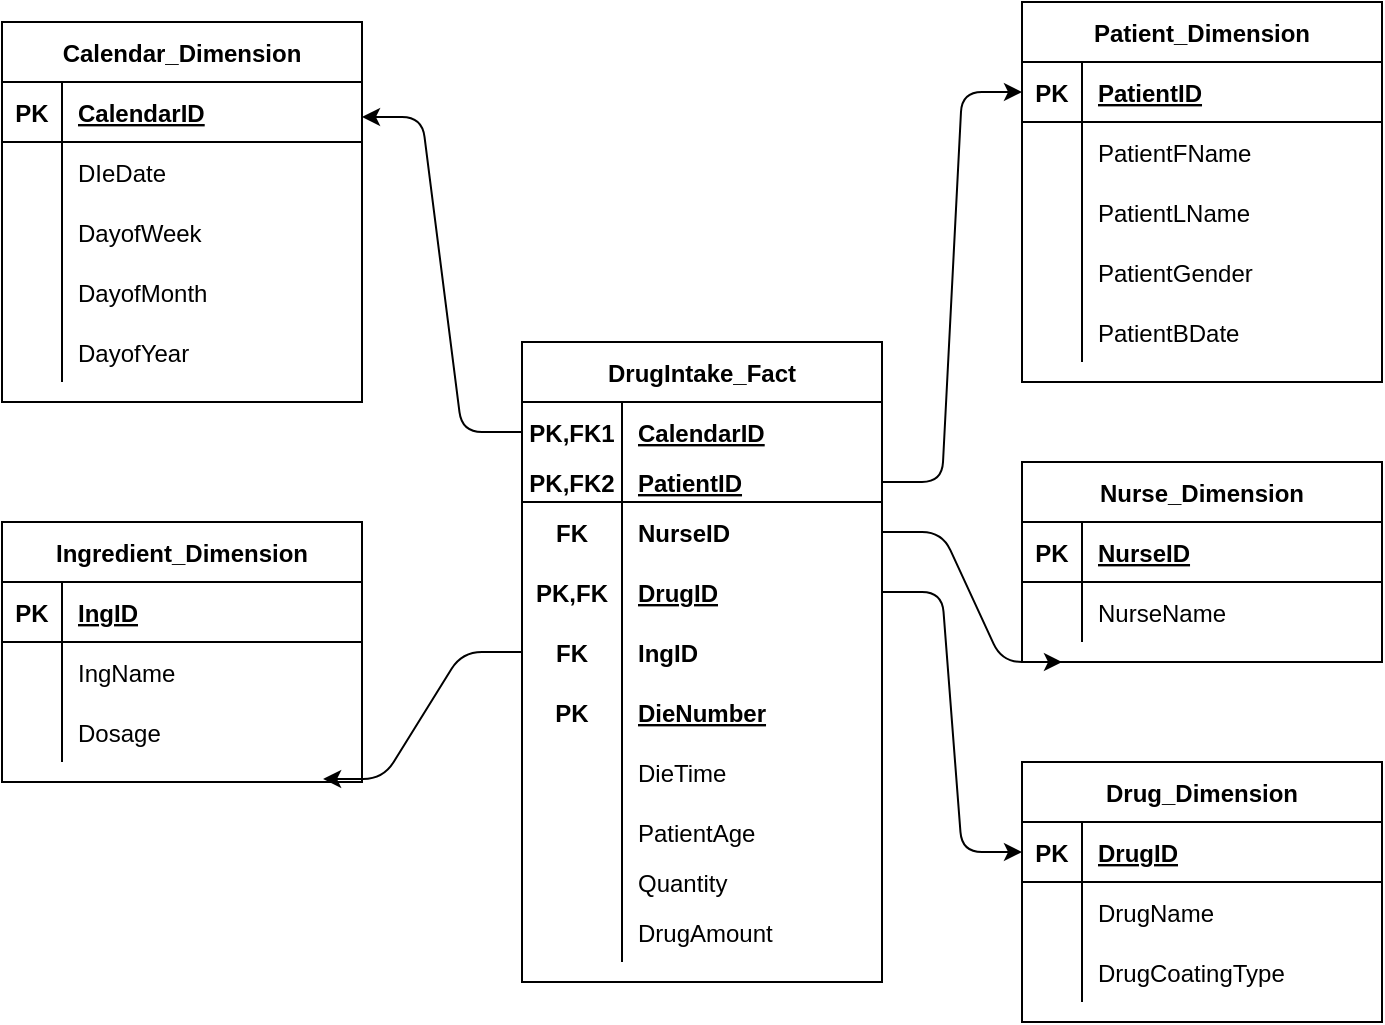 <mxfile version="13.9.8" type="github">
  <diagram id="R2lEEEUBdFMjLlhIrx00" name="Page-1">
    <mxGraphModel dx="782" dy="380" grid="1" gridSize="10" guides="1" tooltips="1" connect="1" arrows="1" fold="1" page="1" pageScale="1" pageWidth="850" pageHeight="1100" math="0" shadow="0" extFonts="Permanent Marker^https://fonts.googleapis.com/css?family=Permanent+Marker">
      <root>
        <mxCell id="0" />
        <mxCell id="1" parent="0" />
        <mxCell id="APkJGl1ul3EBngyCiWOz-1" value="DrugIntake_Fact" style="shape=table;startSize=30;container=1;collapsible=1;childLayout=tableLayout;fixedRows=1;rowLines=0;fontStyle=1;align=center;resizeLast=1;" vertex="1" parent="1">
          <mxGeometry x="310" y="180" width="180" height="320" as="geometry" />
        </mxCell>
        <mxCell id="APkJGl1ul3EBngyCiWOz-2" value="" style="shape=partialRectangle;collapsible=0;dropTarget=0;pointerEvents=0;fillColor=none;top=0;left=0;bottom=0;right=0;points=[[0,0.5],[1,0.5]];portConstraint=eastwest;" vertex="1" parent="APkJGl1ul3EBngyCiWOz-1">
          <mxGeometry y="30" width="180" height="30" as="geometry" />
        </mxCell>
        <mxCell id="APkJGl1ul3EBngyCiWOz-3" value="PK,FK1" style="shape=partialRectangle;connectable=0;fillColor=none;top=0;left=0;bottom=0;right=0;fontStyle=1;overflow=hidden;" vertex="1" parent="APkJGl1ul3EBngyCiWOz-2">
          <mxGeometry width="50" height="30" as="geometry" />
        </mxCell>
        <mxCell id="APkJGl1ul3EBngyCiWOz-4" value="CalendarID" style="shape=partialRectangle;connectable=0;fillColor=none;top=0;left=0;bottom=0;right=0;align=left;spacingLeft=6;fontStyle=5;overflow=hidden;" vertex="1" parent="APkJGl1ul3EBngyCiWOz-2">
          <mxGeometry x="50" width="130" height="30" as="geometry" />
        </mxCell>
        <mxCell id="APkJGl1ul3EBngyCiWOz-5" value="" style="shape=partialRectangle;collapsible=0;dropTarget=0;pointerEvents=0;fillColor=none;top=0;left=0;bottom=1;right=0;points=[[0,0.5],[1,0.5]];portConstraint=eastwest;" vertex="1" parent="APkJGl1ul3EBngyCiWOz-1">
          <mxGeometry y="60" width="180" height="20" as="geometry" />
        </mxCell>
        <mxCell id="APkJGl1ul3EBngyCiWOz-6" value="PK,FK2" style="shape=partialRectangle;connectable=0;fillColor=none;top=0;left=0;bottom=0;right=0;fontStyle=1;overflow=hidden;" vertex="1" parent="APkJGl1ul3EBngyCiWOz-5">
          <mxGeometry width="50" height="20" as="geometry" />
        </mxCell>
        <mxCell id="APkJGl1ul3EBngyCiWOz-7" value="PatientID" style="shape=partialRectangle;connectable=0;fillColor=none;top=0;left=0;bottom=0;right=0;align=left;spacingLeft=6;fontStyle=5;overflow=hidden;" vertex="1" parent="APkJGl1ul3EBngyCiWOz-5">
          <mxGeometry x="50" width="130" height="20" as="geometry" />
        </mxCell>
        <mxCell id="APkJGl1ul3EBngyCiWOz-14" value="" style="shape=partialRectangle;collapsible=0;dropTarget=0;pointerEvents=0;fillColor=none;top=0;left=0;bottom=0;right=0;points=[[0,0.5],[1,0.5]];portConstraint=eastwest;" vertex="1" parent="APkJGl1ul3EBngyCiWOz-1">
          <mxGeometry y="80" width="180" height="30" as="geometry" />
        </mxCell>
        <mxCell id="APkJGl1ul3EBngyCiWOz-15" value="FK" style="shape=partialRectangle;connectable=0;fillColor=none;top=0;left=0;bottom=0;right=0;fontStyle=1;overflow=hidden;" vertex="1" parent="APkJGl1ul3EBngyCiWOz-14">
          <mxGeometry width="50" height="30" as="geometry" />
        </mxCell>
        <mxCell id="APkJGl1ul3EBngyCiWOz-16" value="NurseID" style="shape=partialRectangle;connectable=0;fillColor=none;top=0;left=0;bottom=0;right=0;align=left;spacingLeft=6;fontStyle=1;overflow=hidden;" vertex="1" parent="APkJGl1ul3EBngyCiWOz-14">
          <mxGeometry x="50" width="130" height="30" as="geometry" />
        </mxCell>
        <mxCell id="APkJGl1ul3EBngyCiWOz-21" value="" style="shape=partialRectangle;collapsible=0;dropTarget=0;pointerEvents=0;fillColor=none;top=0;left=0;bottom=0;right=0;points=[[0,0.5],[1,0.5]];portConstraint=eastwest;" vertex="1" parent="APkJGl1ul3EBngyCiWOz-1">
          <mxGeometry y="110" width="180" height="30" as="geometry" />
        </mxCell>
        <mxCell id="APkJGl1ul3EBngyCiWOz-22" value="PK,FK" style="shape=partialRectangle;connectable=0;fillColor=none;top=0;left=0;bottom=0;right=0;fontStyle=1;overflow=hidden;" vertex="1" parent="APkJGl1ul3EBngyCiWOz-21">
          <mxGeometry width="50" height="30" as="geometry" />
        </mxCell>
        <mxCell id="APkJGl1ul3EBngyCiWOz-23" value="DrugID" style="shape=partialRectangle;connectable=0;fillColor=none;top=0;left=0;bottom=0;right=0;align=left;spacingLeft=6;fontStyle=5;overflow=hidden;" vertex="1" parent="APkJGl1ul3EBngyCiWOz-21">
          <mxGeometry x="50" width="130" height="30" as="geometry" />
        </mxCell>
        <mxCell id="APkJGl1ul3EBngyCiWOz-24" value="" style="shape=partialRectangle;collapsible=0;dropTarget=0;pointerEvents=0;fillColor=none;top=0;left=0;bottom=0;right=0;points=[[0,0.5],[1,0.5]];portConstraint=eastwest;" vertex="1" parent="APkJGl1ul3EBngyCiWOz-1">
          <mxGeometry y="140" width="180" height="30" as="geometry" />
        </mxCell>
        <mxCell id="APkJGl1ul3EBngyCiWOz-25" value="FK" style="shape=partialRectangle;connectable=0;fillColor=none;top=0;left=0;bottom=0;right=0;fontStyle=1;overflow=hidden;" vertex="1" parent="APkJGl1ul3EBngyCiWOz-24">
          <mxGeometry width="50" height="30" as="geometry" />
        </mxCell>
        <mxCell id="APkJGl1ul3EBngyCiWOz-26" value="IngID" style="shape=partialRectangle;connectable=0;fillColor=none;top=0;left=0;bottom=0;right=0;align=left;spacingLeft=6;fontStyle=1;overflow=hidden;" vertex="1" parent="APkJGl1ul3EBngyCiWOz-24">
          <mxGeometry x="50" width="130" height="30" as="geometry" />
        </mxCell>
        <mxCell id="APkJGl1ul3EBngyCiWOz-31" value="" style="shape=partialRectangle;collapsible=0;dropTarget=0;pointerEvents=0;fillColor=none;top=0;left=0;bottom=0;right=0;points=[[0,0.5],[1,0.5]];portConstraint=eastwest;" vertex="1" parent="APkJGl1ul3EBngyCiWOz-1">
          <mxGeometry y="170" width="180" height="30" as="geometry" />
        </mxCell>
        <mxCell id="APkJGl1ul3EBngyCiWOz-32" value="PK" style="shape=partialRectangle;connectable=0;fillColor=none;top=0;left=0;bottom=0;right=0;fontStyle=1;overflow=hidden;" vertex="1" parent="APkJGl1ul3EBngyCiWOz-31">
          <mxGeometry width="50" height="30" as="geometry" />
        </mxCell>
        <mxCell id="APkJGl1ul3EBngyCiWOz-33" value="DieNumber" style="shape=partialRectangle;connectable=0;fillColor=none;top=0;left=0;bottom=0;right=0;align=left;spacingLeft=6;fontStyle=5;overflow=hidden;" vertex="1" parent="APkJGl1ul3EBngyCiWOz-31">
          <mxGeometry x="50" width="130" height="30" as="geometry" />
        </mxCell>
        <mxCell id="APkJGl1ul3EBngyCiWOz-62" value="" style="shape=partialRectangle;collapsible=0;dropTarget=0;pointerEvents=0;fillColor=none;top=0;left=0;bottom=0;right=0;points=[[0,0.5],[1,0.5]];portConstraint=eastwest;" vertex="1" parent="APkJGl1ul3EBngyCiWOz-1">
          <mxGeometry y="200" width="180" height="30" as="geometry" />
        </mxCell>
        <mxCell id="APkJGl1ul3EBngyCiWOz-63" value="" style="shape=partialRectangle;connectable=0;fillColor=none;top=0;left=0;bottom=0;right=0;editable=1;overflow=hidden;" vertex="1" parent="APkJGl1ul3EBngyCiWOz-62">
          <mxGeometry width="50" height="30" as="geometry" />
        </mxCell>
        <mxCell id="APkJGl1ul3EBngyCiWOz-64" value="DieTime" style="shape=partialRectangle;connectable=0;fillColor=none;top=0;left=0;bottom=0;right=0;align=left;spacingLeft=6;overflow=hidden;" vertex="1" parent="APkJGl1ul3EBngyCiWOz-62">
          <mxGeometry x="50" width="130" height="30" as="geometry" />
        </mxCell>
        <mxCell id="APkJGl1ul3EBngyCiWOz-43" value="" style="shape=partialRectangle;collapsible=0;dropTarget=0;pointerEvents=0;fillColor=none;top=0;left=0;bottom=0;right=0;points=[[0,0.5],[1,0.5]];portConstraint=eastwest;" vertex="1" parent="APkJGl1ul3EBngyCiWOz-1">
          <mxGeometry y="230" width="180" height="30" as="geometry" />
        </mxCell>
        <mxCell id="APkJGl1ul3EBngyCiWOz-44" value="" style="shape=partialRectangle;connectable=0;fillColor=none;top=0;left=0;bottom=0;right=0;editable=1;overflow=hidden;" vertex="1" parent="APkJGl1ul3EBngyCiWOz-43">
          <mxGeometry width="50" height="30" as="geometry" />
        </mxCell>
        <mxCell id="APkJGl1ul3EBngyCiWOz-45" value="PatientAge" style="shape=partialRectangle;connectable=0;fillColor=none;top=0;left=0;bottom=0;right=0;align=left;spacingLeft=6;overflow=hidden;" vertex="1" parent="APkJGl1ul3EBngyCiWOz-43">
          <mxGeometry x="50" width="130" height="30" as="geometry" />
        </mxCell>
        <mxCell id="APkJGl1ul3EBngyCiWOz-34" value="" style="shape=partialRectangle;collapsible=0;dropTarget=0;pointerEvents=0;fillColor=none;top=0;left=0;bottom=0;right=0;points=[[0,0.5],[1,0.5]];portConstraint=eastwest;" vertex="1" parent="APkJGl1ul3EBngyCiWOz-1">
          <mxGeometry y="260" width="180" height="20" as="geometry" />
        </mxCell>
        <mxCell id="APkJGl1ul3EBngyCiWOz-35" value="" style="shape=partialRectangle;connectable=0;fillColor=none;top=0;left=0;bottom=0;right=0;editable=1;overflow=hidden;" vertex="1" parent="APkJGl1ul3EBngyCiWOz-34">
          <mxGeometry width="50" height="20" as="geometry" />
        </mxCell>
        <mxCell id="APkJGl1ul3EBngyCiWOz-36" value="Quantity" style="shape=partialRectangle;connectable=0;fillColor=none;top=0;left=0;bottom=0;right=0;align=left;spacingLeft=6;overflow=hidden;" vertex="1" parent="APkJGl1ul3EBngyCiWOz-34">
          <mxGeometry x="50" width="130" height="20" as="geometry" />
        </mxCell>
        <mxCell id="APkJGl1ul3EBngyCiWOz-37" value="" style="shape=partialRectangle;collapsible=0;dropTarget=0;pointerEvents=0;fillColor=none;top=0;left=0;bottom=0;right=0;points=[[0,0.5],[1,0.5]];portConstraint=eastwest;" vertex="1" parent="APkJGl1ul3EBngyCiWOz-1">
          <mxGeometry y="280" width="180" height="30" as="geometry" />
        </mxCell>
        <mxCell id="APkJGl1ul3EBngyCiWOz-38" value="" style="shape=partialRectangle;connectable=0;fillColor=none;top=0;left=0;bottom=0;right=0;editable=1;overflow=hidden;" vertex="1" parent="APkJGl1ul3EBngyCiWOz-37">
          <mxGeometry width="50" height="30" as="geometry" />
        </mxCell>
        <mxCell id="APkJGl1ul3EBngyCiWOz-39" value="DrugAmount" style="shape=partialRectangle;connectable=0;fillColor=none;top=0;left=0;bottom=0;right=0;align=left;spacingLeft=6;overflow=hidden;" vertex="1" parent="APkJGl1ul3EBngyCiWOz-37">
          <mxGeometry x="50" width="130" height="30" as="geometry" />
        </mxCell>
        <mxCell id="APkJGl1ul3EBngyCiWOz-46" value="Calendar_Dimension" style="shape=table;startSize=30;container=1;collapsible=1;childLayout=tableLayout;fixedRows=1;rowLines=0;fontStyle=1;align=center;resizeLast=1;" vertex="1" parent="1">
          <mxGeometry x="50" y="20" width="180" height="190" as="geometry" />
        </mxCell>
        <mxCell id="APkJGl1ul3EBngyCiWOz-47" value="" style="shape=partialRectangle;collapsible=0;dropTarget=0;pointerEvents=0;fillColor=none;top=0;left=0;bottom=1;right=0;points=[[0,0.5],[1,0.5]];portConstraint=eastwest;" vertex="1" parent="APkJGl1ul3EBngyCiWOz-46">
          <mxGeometry y="30" width="180" height="30" as="geometry" />
        </mxCell>
        <mxCell id="APkJGl1ul3EBngyCiWOz-48" value="PK" style="shape=partialRectangle;connectable=0;fillColor=none;top=0;left=0;bottom=0;right=0;fontStyle=1;overflow=hidden;" vertex="1" parent="APkJGl1ul3EBngyCiWOz-47">
          <mxGeometry width="30" height="30" as="geometry" />
        </mxCell>
        <mxCell id="APkJGl1ul3EBngyCiWOz-49" value="CalendarID" style="shape=partialRectangle;connectable=0;fillColor=none;top=0;left=0;bottom=0;right=0;align=left;spacingLeft=6;fontStyle=5;overflow=hidden;" vertex="1" parent="APkJGl1ul3EBngyCiWOz-47">
          <mxGeometry x="30" width="150" height="30" as="geometry" />
        </mxCell>
        <mxCell id="APkJGl1ul3EBngyCiWOz-50" value="" style="shape=partialRectangle;collapsible=0;dropTarget=0;pointerEvents=0;fillColor=none;top=0;left=0;bottom=0;right=0;points=[[0,0.5],[1,0.5]];portConstraint=eastwest;" vertex="1" parent="APkJGl1ul3EBngyCiWOz-46">
          <mxGeometry y="60" width="180" height="30" as="geometry" />
        </mxCell>
        <mxCell id="APkJGl1ul3EBngyCiWOz-51" value="" style="shape=partialRectangle;connectable=0;fillColor=none;top=0;left=0;bottom=0;right=0;editable=1;overflow=hidden;" vertex="1" parent="APkJGl1ul3EBngyCiWOz-50">
          <mxGeometry width="30" height="30" as="geometry" />
        </mxCell>
        <mxCell id="APkJGl1ul3EBngyCiWOz-52" value="DIeDate" style="shape=partialRectangle;connectable=0;fillColor=none;top=0;left=0;bottom=0;right=0;align=left;spacingLeft=6;overflow=hidden;" vertex="1" parent="APkJGl1ul3EBngyCiWOz-50">
          <mxGeometry x="30" width="150" height="30" as="geometry" />
        </mxCell>
        <mxCell id="APkJGl1ul3EBngyCiWOz-53" value="" style="shape=partialRectangle;collapsible=0;dropTarget=0;pointerEvents=0;fillColor=none;top=0;left=0;bottom=0;right=0;points=[[0,0.5],[1,0.5]];portConstraint=eastwest;" vertex="1" parent="APkJGl1ul3EBngyCiWOz-46">
          <mxGeometry y="90" width="180" height="30" as="geometry" />
        </mxCell>
        <mxCell id="APkJGl1ul3EBngyCiWOz-54" value="" style="shape=partialRectangle;connectable=0;fillColor=none;top=0;left=0;bottom=0;right=0;editable=1;overflow=hidden;" vertex="1" parent="APkJGl1ul3EBngyCiWOz-53">
          <mxGeometry width="30" height="30" as="geometry" />
        </mxCell>
        <mxCell id="APkJGl1ul3EBngyCiWOz-55" value="DayofWeek" style="shape=partialRectangle;connectable=0;fillColor=none;top=0;left=0;bottom=0;right=0;align=left;spacingLeft=6;overflow=hidden;" vertex="1" parent="APkJGl1ul3EBngyCiWOz-53">
          <mxGeometry x="30" width="150" height="30" as="geometry" />
        </mxCell>
        <mxCell id="APkJGl1ul3EBngyCiWOz-56" value="" style="shape=partialRectangle;collapsible=0;dropTarget=0;pointerEvents=0;fillColor=none;top=0;left=0;bottom=0;right=0;points=[[0,0.5],[1,0.5]];portConstraint=eastwest;" vertex="1" parent="APkJGl1ul3EBngyCiWOz-46">
          <mxGeometry y="120" width="180" height="30" as="geometry" />
        </mxCell>
        <mxCell id="APkJGl1ul3EBngyCiWOz-57" value="" style="shape=partialRectangle;connectable=0;fillColor=none;top=0;left=0;bottom=0;right=0;editable=1;overflow=hidden;" vertex="1" parent="APkJGl1ul3EBngyCiWOz-56">
          <mxGeometry width="30" height="30" as="geometry" />
        </mxCell>
        <mxCell id="APkJGl1ul3EBngyCiWOz-58" value="DayofMonth" style="shape=partialRectangle;connectable=0;fillColor=none;top=0;left=0;bottom=0;right=0;align=left;spacingLeft=6;overflow=hidden;" vertex="1" parent="APkJGl1ul3EBngyCiWOz-56">
          <mxGeometry x="30" width="150" height="30" as="geometry" />
        </mxCell>
        <mxCell id="APkJGl1ul3EBngyCiWOz-59" value="" style="shape=partialRectangle;collapsible=0;dropTarget=0;pointerEvents=0;fillColor=none;top=0;left=0;bottom=0;right=0;points=[[0,0.5],[1,0.5]];portConstraint=eastwest;" vertex="1" parent="APkJGl1ul3EBngyCiWOz-46">
          <mxGeometry y="150" width="180" height="30" as="geometry" />
        </mxCell>
        <mxCell id="APkJGl1ul3EBngyCiWOz-60" value="" style="shape=partialRectangle;connectable=0;fillColor=none;top=0;left=0;bottom=0;right=0;editable=1;overflow=hidden;" vertex="1" parent="APkJGl1ul3EBngyCiWOz-59">
          <mxGeometry width="30" height="30" as="geometry" />
        </mxCell>
        <mxCell id="APkJGl1ul3EBngyCiWOz-61" value="DayofYear" style="shape=partialRectangle;connectable=0;fillColor=none;top=0;left=0;bottom=0;right=0;align=left;spacingLeft=6;overflow=hidden;" vertex="1" parent="APkJGl1ul3EBngyCiWOz-59">
          <mxGeometry x="30" width="150" height="30" as="geometry" />
        </mxCell>
        <mxCell id="APkJGl1ul3EBngyCiWOz-65" value="Patient_Dimension" style="shape=table;startSize=30;container=1;collapsible=1;childLayout=tableLayout;fixedRows=1;rowLines=0;fontStyle=1;align=center;resizeLast=1;" vertex="1" parent="1">
          <mxGeometry x="560" y="10" width="180" height="190" as="geometry" />
        </mxCell>
        <mxCell id="APkJGl1ul3EBngyCiWOz-66" value="" style="shape=partialRectangle;collapsible=0;dropTarget=0;pointerEvents=0;fillColor=none;top=0;left=0;bottom=1;right=0;points=[[0,0.5],[1,0.5]];portConstraint=eastwest;" vertex="1" parent="APkJGl1ul3EBngyCiWOz-65">
          <mxGeometry y="30" width="180" height="30" as="geometry" />
        </mxCell>
        <mxCell id="APkJGl1ul3EBngyCiWOz-67" value="PK" style="shape=partialRectangle;connectable=0;fillColor=none;top=0;left=0;bottom=0;right=0;fontStyle=1;overflow=hidden;" vertex="1" parent="APkJGl1ul3EBngyCiWOz-66">
          <mxGeometry width="30" height="30" as="geometry" />
        </mxCell>
        <mxCell id="APkJGl1ul3EBngyCiWOz-68" value="PatientID" style="shape=partialRectangle;connectable=0;fillColor=none;top=0;left=0;bottom=0;right=0;align=left;spacingLeft=6;fontStyle=5;overflow=hidden;" vertex="1" parent="APkJGl1ul3EBngyCiWOz-66">
          <mxGeometry x="30" width="150" height="30" as="geometry" />
        </mxCell>
        <mxCell id="APkJGl1ul3EBngyCiWOz-69" value="" style="shape=partialRectangle;collapsible=0;dropTarget=0;pointerEvents=0;fillColor=none;top=0;left=0;bottom=0;right=0;points=[[0,0.5],[1,0.5]];portConstraint=eastwest;" vertex="1" parent="APkJGl1ul3EBngyCiWOz-65">
          <mxGeometry y="60" width="180" height="30" as="geometry" />
        </mxCell>
        <mxCell id="APkJGl1ul3EBngyCiWOz-70" value="" style="shape=partialRectangle;connectable=0;fillColor=none;top=0;left=0;bottom=0;right=0;editable=1;overflow=hidden;" vertex="1" parent="APkJGl1ul3EBngyCiWOz-69">
          <mxGeometry width="30" height="30" as="geometry" />
        </mxCell>
        <mxCell id="APkJGl1ul3EBngyCiWOz-71" value="PatientFName" style="shape=partialRectangle;connectable=0;fillColor=none;top=0;left=0;bottom=0;right=0;align=left;spacingLeft=6;overflow=hidden;" vertex="1" parent="APkJGl1ul3EBngyCiWOz-69">
          <mxGeometry x="30" width="150" height="30" as="geometry" />
        </mxCell>
        <mxCell id="APkJGl1ul3EBngyCiWOz-72" value="" style="shape=partialRectangle;collapsible=0;dropTarget=0;pointerEvents=0;fillColor=none;top=0;left=0;bottom=0;right=0;points=[[0,0.5],[1,0.5]];portConstraint=eastwest;" vertex="1" parent="APkJGl1ul3EBngyCiWOz-65">
          <mxGeometry y="90" width="180" height="30" as="geometry" />
        </mxCell>
        <mxCell id="APkJGl1ul3EBngyCiWOz-73" value="" style="shape=partialRectangle;connectable=0;fillColor=none;top=0;left=0;bottom=0;right=0;editable=1;overflow=hidden;" vertex="1" parent="APkJGl1ul3EBngyCiWOz-72">
          <mxGeometry width="30" height="30" as="geometry" />
        </mxCell>
        <mxCell id="APkJGl1ul3EBngyCiWOz-74" value="PatientLName" style="shape=partialRectangle;connectable=0;fillColor=none;top=0;left=0;bottom=0;right=0;align=left;spacingLeft=6;overflow=hidden;" vertex="1" parent="APkJGl1ul3EBngyCiWOz-72">
          <mxGeometry x="30" width="150" height="30" as="geometry" />
        </mxCell>
        <mxCell id="APkJGl1ul3EBngyCiWOz-75" value="" style="shape=partialRectangle;collapsible=0;dropTarget=0;pointerEvents=0;fillColor=none;top=0;left=0;bottom=0;right=0;points=[[0,0.5],[1,0.5]];portConstraint=eastwest;" vertex="1" parent="APkJGl1ul3EBngyCiWOz-65">
          <mxGeometry y="120" width="180" height="30" as="geometry" />
        </mxCell>
        <mxCell id="APkJGl1ul3EBngyCiWOz-76" value="" style="shape=partialRectangle;connectable=0;fillColor=none;top=0;left=0;bottom=0;right=0;editable=1;overflow=hidden;" vertex="1" parent="APkJGl1ul3EBngyCiWOz-75">
          <mxGeometry width="30" height="30" as="geometry" />
        </mxCell>
        <mxCell id="APkJGl1ul3EBngyCiWOz-77" value="PatientGender" style="shape=partialRectangle;connectable=0;fillColor=none;top=0;left=0;bottom=0;right=0;align=left;spacingLeft=6;overflow=hidden;" vertex="1" parent="APkJGl1ul3EBngyCiWOz-75">
          <mxGeometry x="30" width="150" height="30" as="geometry" />
        </mxCell>
        <mxCell id="APkJGl1ul3EBngyCiWOz-78" value="" style="shape=partialRectangle;collapsible=0;dropTarget=0;pointerEvents=0;fillColor=none;top=0;left=0;bottom=0;right=0;points=[[0,0.5],[1,0.5]];portConstraint=eastwest;" vertex="1" parent="APkJGl1ul3EBngyCiWOz-65">
          <mxGeometry y="150" width="180" height="30" as="geometry" />
        </mxCell>
        <mxCell id="APkJGl1ul3EBngyCiWOz-79" value="" style="shape=partialRectangle;connectable=0;fillColor=none;top=0;left=0;bottom=0;right=0;editable=1;overflow=hidden;" vertex="1" parent="APkJGl1ul3EBngyCiWOz-78">
          <mxGeometry width="30" height="30" as="geometry" />
        </mxCell>
        <mxCell id="APkJGl1ul3EBngyCiWOz-80" value="PatientBDate" style="shape=partialRectangle;connectable=0;fillColor=none;top=0;left=0;bottom=0;right=0;align=left;spacingLeft=6;overflow=hidden;" vertex="1" parent="APkJGl1ul3EBngyCiWOz-78">
          <mxGeometry x="30" width="150" height="30" as="geometry" />
        </mxCell>
        <mxCell id="APkJGl1ul3EBngyCiWOz-81" value="" style="edgeStyle=entityRelationEdgeStyle;fontSize=12;html=1;endArrow=classic;endFill=1;entryX=1;entryY=0.25;entryDx=0;entryDy=0;exitX=0;exitY=0.5;exitDx=0;exitDy=0;" edge="1" parent="1" source="APkJGl1ul3EBngyCiWOz-2" target="APkJGl1ul3EBngyCiWOz-46">
          <mxGeometry width="100" height="100" relative="1" as="geometry">
            <mxPoint x="240" y="270" as="sourcePoint" />
            <mxPoint x="120" y="210" as="targetPoint" />
          </mxGeometry>
        </mxCell>
        <mxCell id="APkJGl1ul3EBngyCiWOz-82" value="" style="edgeStyle=entityRelationEdgeStyle;fontSize=12;html=1;endArrow=classic;endFill=1;entryX=0;entryY=0.5;entryDx=0;entryDy=0;" edge="1" parent="1" target="APkJGl1ul3EBngyCiWOz-66">
          <mxGeometry width="100" height="100" relative="1" as="geometry">
            <mxPoint x="490" y="250" as="sourcePoint" />
            <mxPoint x="640" y="210" as="targetPoint" />
          </mxGeometry>
        </mxCell>
        <mxCell id="APkJGl1ul3EBngyCiWOz-83" value="Ingredient_Dimension" style="shape=table;startSize=30;container=1;collapsible=1;childLayout=tableLayout;fixedRows=1;rowLines=0;fontStyle=1;align=center;resizeLast=1;" vertex="1" parent="1">
          <mxGeometry x="50" y="270" width="180" height="130" as="geometry" />
        </mxCell>
        <mxCell id="APkJGl1ul3EBngyCiWOz-84" value="" style="shape=partialRectangle;collapsible=0;dropTarget=0;pointerEvents=0;fillColor=none;top=0;left=0;bottom=1;right=0;points=[[0,0.5],[1,0.5]];portConstraint=eastwest;" vertex="1" parent="APkJGl1ul3EBngyCiWOz-83">
          <mxGeometry y="30" width="180" height="30" as="geometry" />
        </mxCell>
        <mxCell id="APkJGl1ul3EBngyCiWOz-85" value="PK" style="shape=partialRectangle;connectable=0;fillColor=none;top=0;left=0;bottom=0;right=0;fontStyle=1;overflow=hidden;" vertex="1" parent="APkJGl1ul3EBngyCiWOz-84">
          <mxGeometry width="30" height="30" as="geometry" />
        </mxCell>
        <mxCell id="APkJGl1ul3EBngyCiWOz-86" value="IngID" style="shape=partialRectangle;connectable=0;fillColor=none;top=0;left=0;bottom=0;right=0;align=left;spacingLeft=6;fontStyle=5;overflow=hidden;" vertex="1" parent="APkJGl1ul3EBngyCiWOz-84">
          <mxGeometry x="30" width="150" height="30" as="geometry" />
        </mxCell>
        <mxCell id="APkJGl1ul3EBngyCiWOz-87" value="" style="shape=partialRectangle;collapsible=0;dropTarget=0;pointerEvents=0;fillColor=none;top=0;left=0;bottom=0;right=0;points=[[0,0.5],[1,0.5]];portConstraint=eastwest;" vertex="1" parent="APkJGl1ul3EBngyCiWOz-83">
          <mxGeometry y="60" width="180" height="30" as="geometry" />
        </mxCell>
        <mxCell id="APkJGl1ul3EBngyCiWOz-88" value="" style="shape=partialRectangle;connectable=0;fillColor=none;top=0;left=0;bottom=0;right=0;editable=1;overflow=hidden;" vertex="1" parent="APkJGl1ul3EBngyCiWOz-87">
          <mxGeometry width="30" height="30" as="geometry" />
        </mxCell>
        <mxCell id="APkJGl1ul3EBngyCiWOz-89" value="IngName" style="shape=partialRectangle;connectable=0;fillColor=none;top=0;left=0;bottom=0;right=0;align=left;spacingLeft=6;overflow=hidden;" vertex="1" parent="APkJGl1ul3EBngyCiWOz-87">
          <mxGeometry x="30" width="150" height="30" as="geometry" />
        </mxCell>
        <mxCell id="APkJGl1ul3EBngyCiWOz-90" value="" style="shape=partialRectangle;collapsible=0;dropTarget=0;pointerEvents=0;fillColor=none;top=0;left=0;bottom=0;right=0;points=[[0,0.5],[1,0.5]];portConstraint=eastwest;" vertex="1" parent="APkJGl1ul3EBngyCiWOz-83">
          <mxGeometry y="90" width="180" height="30" as="geometry" />
        </mxCell>
        <mxCell id="APkJGl1ul3EBngyCiWOz-91" value="" style="shape=partialRectangle;connectable=0;fillColor=none;top=0;left=0;bottom=0;right=0;editable=1;overflow=hidden;" vertex="1" parent="APkJGl1ul3EBngyCiWOz-90">
          <mxGeometry width="30" height="30" as="geometry" />
        </mxCell>
        <mxCell id="APkJGl1ul3EBngyCiWOz-92" value="Dosage" style="shape=partialRectangle;connectable=0;fillColor=none;top=0;left=0;bottom=0;right=0;align=left;spacingLeft=6;overflow=hidden;" vertex="1" parent="APkJGl1ul3EBngyCiWOz-90">
          <mxGeometry x="30" width="150" height="30" as="geometry" />
        </mxCell>
        <mxCell id="APkJGl1ul3EBngyCiWOz-96" value="" style="edgeStyle=entityRelationEdgeStyle;fontSize=12;html=1;endArrow=classic;endFill=1;exitX=0;exitY=0.5;exitDx=0;exitDy=0;entryX=0.892;entryY=1.283;entryDx=0;entryDy=0;entryPerimeter=0;" edge="1" parent="1" source="APkJGl1ul3EBngyCiWOz-24" target="APkJGl1ul3EBngyCiWOz-90">
          <mxGeometry width="100" height="100" relative="1" as="geometry">
            <mxPoint x="130" y="460" as="sourcePoint" />
            <mxPoint x="130" y="400" as="targetPoint" />
          </mxGeometry>
        </mxCell>
        <mxCell id="APkJGl1ul3EBngyCiWOz-97" value="Drug_Dimension" style="shape=table;startSize=30;container=1;collapsible=1;childLayout=tableLayout;fixedRows=1;rowLines=0;fontStyle=1;align=center;resizeLast=1;" vertex="1" parent="1">
          <mxGeometry x="560" y="390" width="180" height="130" as="geometry" />
        </mxCell>
        <mxCell id="APkJGl1ul3EBngyCiWOz-98" value="" style="shape=partialRectangle;collapsible=0;dropTarget=0;pointerEvents=0;fillColor=none;top=0;left=0;bottom=1;right=0;points=[[0,0.5],[1,0.5]];portConstraint=eastwest;" vertex="1" parent="APkJGl1ul3EBngyCiWOz-97">
          <mxGeometry y="30" width="180" height="30" as="geometry" />
        </mxCell>
        <mxCell id="APkJGl1ul3EBngyCiWOz-99" value="PK" style="shape=partialRectangle;connectable=0;fillColor=none;top=0;left=0;bottom=0;right=0;fontStyle=1;overflow=hidden;" vertex="1" parent="APkJGl1ul3EBngyCiWOz-98">
          <mxGeometry width="30" height="30" as="geometry" />
        </mxCell>
        <mxCell id="APkJGl1ul3EBngyCiWOz-100" value="DrugID" style="shape=partialRectangle;connectable=0;fillColor=none;top=0;left=0;bottom=0;right=0;align=left;spacingLeft=6;fontStyle=5;overflow=hidden;" vertex="1" parent="APkJGl1ul3EBngyCiWOz-98">
          <mxGeometry x="30" width="150" height="30" as="geometry" />
        </mxCell>
        <mxCell id="APkJGl1ul3EBngyCiWOz-101" value="" style="shape=partialRectangle;collapsible=0;dropTarget=0;pointerEvents=0;fillColor=none;top=0;left=0;bottom=0;right=0;points=[[0,0.5],[1,0.5]];portConstraint=eastwest;" vertex="1" parent="APkJGl1ul3EBngyCiWOz-97">
          <mxGeometry y="60" width="180" height="30" as="geometry" />
        </mxCell>
        <mxCell id="APkJGl1ul3EBngyCiWOz-102" value="" style="shape=partialRectangle;connectable=0;fillColor=none;top=0;left=0;bottom=0;right=0;editable=1;overflow=hidden;" vertex="1" parent="APkJGl1ul3EBngyCiWOz-101">
          <mxGeometry width="30" height="30" as="geometry" />
        </mxCell>
        <mxCell id="APkJGl1ul3EBngyCiWOz-103" value="DrugName" style="shape=partialRectangle;connectable=0;fillColor=none;top=0;left=0;bottom=0;right=0;align=left;spacingLeft=6;overflow=hidden;" vertex="1" parent="APkJGl1ul3EBngyCiWOz-101">
          <mxGeometry x="30" width="150" height="30" as="geometry" />
        </mxCell>
        <mxCell id="APkJGl1ul3EBngyCiWOz-104" value="" style="shape=partialRectangle;collapsible=0;dropTarget=0;pointerEvents=0;fillColor=none;top=0;left=0;bottom=0;right=0;points=[[0,0.5],[1,0.5]];portConstraint=eastwest;" vertex="1" parent="APkJGl1ul3EBngyCiWOz-97">
          <mxGeometry y="90" width="180" height="30" as="geometry" />
        </mxCell>
        <mxCell id="APkJGl1ul3EBngyCiWOz-105" value="" style="shape=partialRectangle;connectable=0;fillColor=none;top=0;left=0;bottom=0;right=0;editable=1;overflow=hidden;" vertex="1" parent="APkJGl1ul3EBngyCiWOz-104">
          <mxGeometry width="30" height="30" as="geometry" />
        </mxCell>
        <mxCell id="APkJGl1ul3EBngyCiWOz-106" value="DrugCoatingType" style="shape=partialRectangle;connectable=0;fillColor=none;top=0;left=0;bottom=0;right=0;align=left;spacingLeft=6;overflow=hidden;" vertex="1" parent="APkJGl1ul3EBngyCiWOz-104">
          <mxGeometry x="30" width="150" height="30" as="geometry" />
        </mxCell>
        <mxCell id="APkJGl1ul3EBngyCiWOz-110" value="" style="edgeStyle=entityRelationEdgeStyle;fontSize=12;html=1;endArrow=classic;endFill=1;exitX=1;exitY=0.5;exitDx=0;exitDy=0;entryX=0;entryY=0.5;entryDx=0;entryDy=0;" edge="1" parent="1" source="APkJGl1ul3EBngyCiWOz-21" target="APkJGl1ul3EBngyCiWOz-98">
          <mxGeometry width="100" height="100" relative="1" as="geometry">
            <mxPoint x="340" y="255" as="sourcePoint" />
            <mxPoint x="580" y="380" as="targetPoint" />
          </mxGeometry>
        </mxCell>
        <mxCell id="APkJGl1ul3EBngyCiWOz-113" value="Nurse_Dimension" style="shape=table;startSize=30;container=1;collapsible=1;childLayout=tableLayout;fixedRows=1;rowLines=0;fontStyle=1;align=center;resizeLast=1;" vertex="1" parent="1">
          <mxGeometry x="560" y="240" width="180" height="100" as="geometry" />
        </mxCell>
        <mxCell id="APkJGl1ul3EBngyCiWOz-114" value="" style="shape=partialRectangle;collapsible=0;dropTarget=0;pointerEvents=0;fillColor=none;top=0;left=0;bottom=1;right=0;points=[[0,0.5],[1,0.5]];portConstraint=eastwest;" vertex="1" parent="APkJGl1ul3EBngyCiWOz-113">
          <mxGeometry y="30" width="180" height="30" as="geometry" />
        </mxCell>
        <mxCell id="APkJGl1ul3EBngyCiWOz-115" value="PK" style="shape=partialRectangle;connectable=0;fillColor=none;top=0;left=0;bottom=0;right=0;fontStyle=1;overflow=hidden;" vertex="1" parent="APkJGl1ul3EBngyCiWOz-114">
          <mxGeometry width="30" height="30" as="geometry" />
        </mxCell>
        <mxCell id="APkJGl1ul3EBngyCiWOz-116" value="NurseID" style="shape=partialRectangle;connectable=0;fillColor=none;top=0;left=0;bottom=0;right=0;align=left;spacingLeft=6;fontStyle=5;overflow=hidden;" vertex="1" parent="APkJGl1ul3EBngyCiWOz-114">
          <mxGeometry x="30" width="150" height="30" as="geometry" />
        </mxCell>
        <mxCell id="APkJGl1ul3EBngyCiWOz-117" value="" style="shape=partialRectangle;collapsible=0;dropTarget=0;pointerEvents=0;fillColor=none;top=0;left=0;bottom=0;right=0;points=[[0,0.5],[1,0.5]];portConstraint=eastwest;" vertex="1" parent="APkJGl1ul3EBngyCiWOz-113">
          <mxGeometry y="60" width="180" height="30" as="geometry" />
        </mxCell>
        <mxCell id="APkJGl1ul3EBngyCiWOz-118" value="" style="shape=partialRectangle;connectable=0;fillColor=none;top=0;left=0;bottom=0;right=0;editable=1;overflow=hidden;" vertex="1" parent="APkJGl1ul3EBngyCiWOz-117">
          <mxGeometry width="30" height="30" as="geometry" />
        </mxCell>
        <mxCell id="APkJGl1ul3EBngyCiWOz-119" value="NurseName" style="shape=partialRectangle;connectable=0;fillColor=none;top=0;left=0;bottom=0;right=0;align=left;spacingLeft=6;overflow=hidden;" vertex="1" parent="APkJGl1ul3EBngyCiWOz-117">
          <mxGeometry x="30" width="150" height="30" as="geometry" />
        </mxCell>
        <mxCell id="APkJGl1ul3EBngyCiWOz-126" value="" style="edgeStyle=entityRelationEdgeStyle;fontSize=12;html=1;endArrow=classic;endFill=1;exitX=1;exitY=0.5;exitDx=0;exitDy=0;" edge="1" parent="1" source="APkJGl1ul3EBngyCiWOz-14">
          <mxGeometry width="100" height="100" relative="1" as="geometry">
            <mxPoint x="350" y="265" as="sourcePoint" />
            <mxPoint x="580" y="340" as="targetPoint" />
          </mxGeometry>
        </mxCell>
      </root>
    </mxGraphModel>
  </diagram>
</mxfile>
